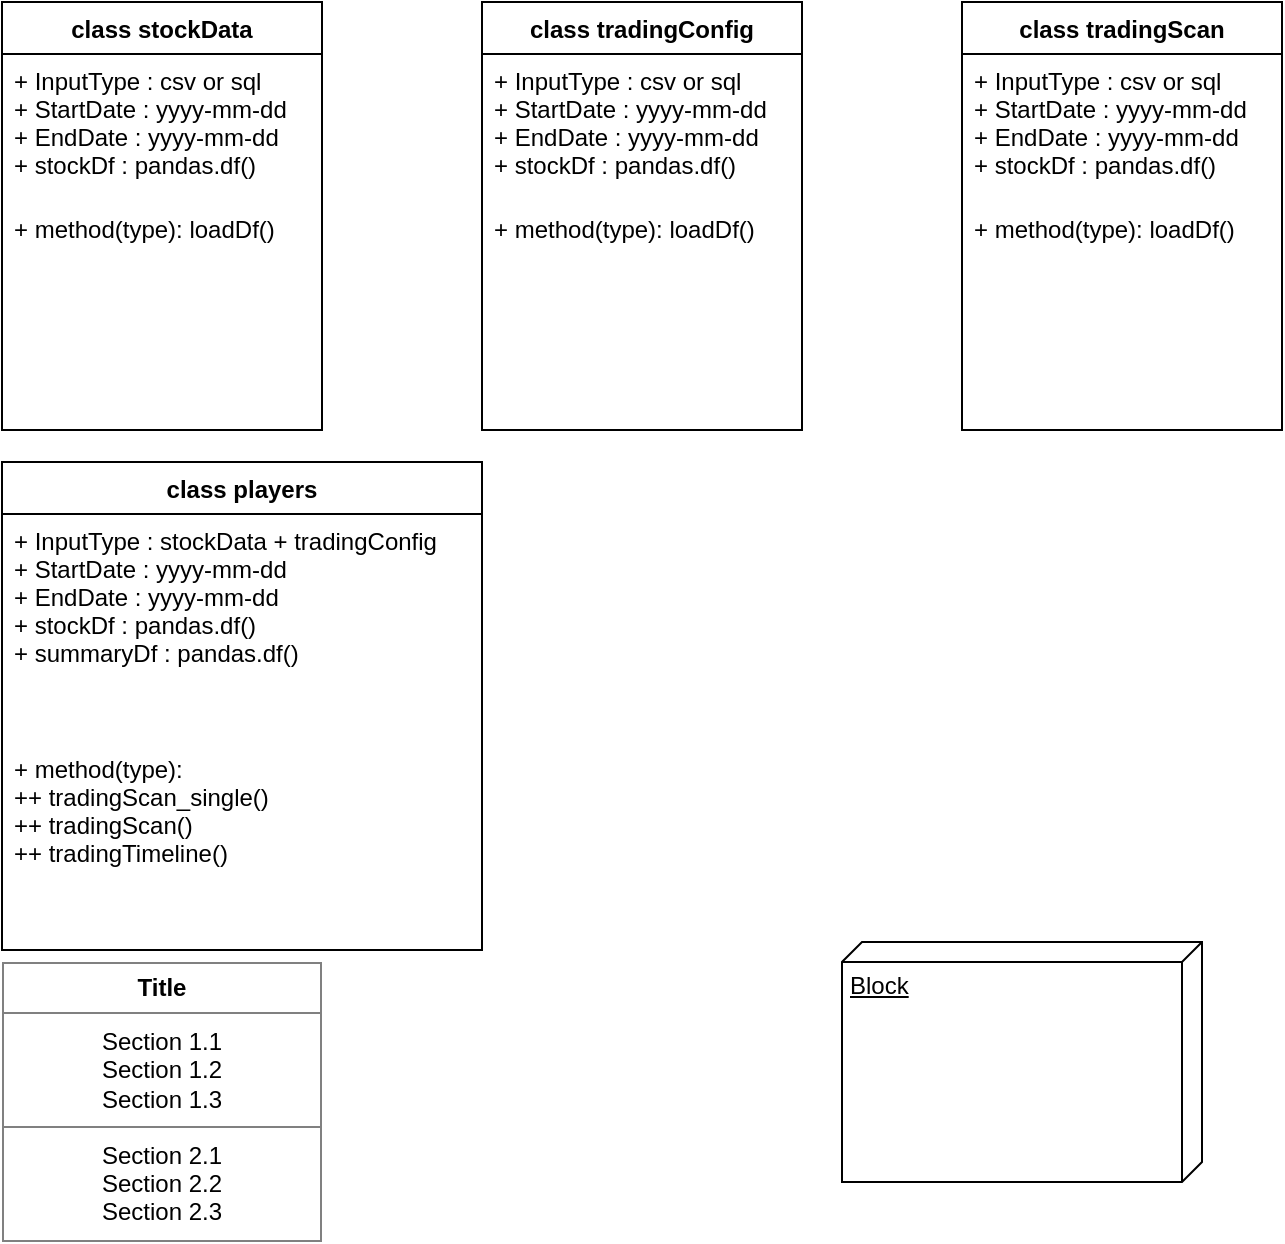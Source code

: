 <mxfile version="12.2.8-cern" type="device" pages="1"><diagram name="Page-1" id="5f0bae14-7c28-e335-631c-24af17079c00"><mxGraphModel dx="553" dy="411" grid="1" gridSize="10" guides="1" tooltips="1" connect="1" arrows="1" fold="1" page="1" pageScale="1" pageWidth="1100" pageHeight="850" background="#ffffff" math="0" shadow="0"><root><mxCell id="0"/><mxCell id="1" parent="0"/><mxCell id="SJLM6MIrOL1z_ULn890c-1" value="&lt;table border=&quot;1&quot; width=&quot;100%&quot; height=&quot;100%&quot; cellpadding=&quot;4&quot; style=&quot;width:100%;height:100%;border-collapse:collapse;&quot;&gt;&lt;tr&gt;&lt;th align=&quot;center&quot;&gt;&lt;b&gt;Title&lt;/b&gt;&lt;/th&gt;&lt;/tr&gt;&lt;tr&gt;&lt;td align=&quot;center&quot;&gt;Section 1.1&#10;Section 1.2&#10;Section 1.3&lt;/td&gt;&lt;/tr&gt;&lt;tr&gt;&lt;td align=&quot;center&quot;&gt;Section 2.1&#10;Section 2.2&#10;Section 2.3&lt;/td&gt;&lt;/tr&gt;&lt;/table&gt;" style="text;html=1;strokeColor=none;fillColor=none;overflow=fill;" vertex="1" parent="1"><mxGeometry x="120" y="580" width="160" height="140" as="geometry"/></mxCell><mxCell id="SJLM6MIrOL1z_ULn890c-2" value="class stockData" style="swimlane;fontStyle=1;align=center;verticalAlign=top;childLayout=stackLayout;horizontal=1;startSize=26;horizontalStack=0;resizeParent=1;resizeParentMax=0;resizeLast=0;collapsible=1;marginBottom=0;" vertex="1" parent="1"><mxGeometry x="120" y="100" width="160" height="214" as="geometry"/></mxCell><mxCell id="SJLM6MIrOL1z_ULn890c-3" value="+ InputType : csv or sql&#10;+ StartDate : yyyy-mm-dd&#10;+ EndDate : yyyy-mm-dd&#10;+ stockDf : pandas.df()" style="text;strokeColor=none;fillColor=none;align=left;verticalAlign=top;spacingLeft=4;spacingRight=4;overflow=hidden;rotatable=0;points=[[0,0.5],[1,0.5]];portConstraint=eastwest;" vertex="1" parent="SJLM6MIrOL1z_ULn890c-2"><mxGeometry y="26" width="160" height="74" as="geometry"/></mxCell><mxCell id="SJLM6MIrOL1z_ULn890c-5" value="+ method(type): loadDf()" style="text;strokeColor=none;fillColor=none;align=left;verticalAlign=top;spacingLeft=4;spacingRight=4;overflow=hidden;rotatable=0;points=[[0,0.5],[1,0.5]];portConstraint=eastwest;" vertex="1" parent="SJLM6MIrOL1z_ULn890c-2"><mxGeometry y="100" width="160" height="114" as="geometry"/></mxCell><mxCell id="SJLM6MIrOL1z_ULn890c-6" value="Block" style="verticalAlign=top;align=left;spacingTop=8;spacingLeft=2;spacingRight=12;shape=cube;size=10;direction=south;fontStyle=4;html=1;" vertex="1" parent="1"><mxGeometry x="540" y="570" width="180" height="120" as="geometry"/></mxCell><mxCell id="SJLM6MIrOL1z_ULn890c-9" value="class tradingConfig" style="swimlane;fontStyle=1;align=center;verticalAlign=top;childLayout=stackLayout;horizontal=1;startSize=26;horizontalStack=0;resizeParent=1;resizeParentMax=0;resizeLast=0;collapsible=1;marginBottom=0;" vertex="1" parent="1"><mxGeometry x="360" y="100" width="160" height="214" as="geometry"/></mxCell><mxCell id="SJLM6MIrOL1z_ULn890c-10" value="+ InputType : csv or sql&#10;+ StartDate : yyyy-mm-dd&#10;+ EndDate : yyyy-mm-dd&#10;+ stockDf : pandas.df()" style="text;strokeColor=none;fillColor=none;align=left;verticalAlign=top;spacingLeft=4;spacingRight=4;overflow=hidden;rotatable=0;points=[[0,0.5],[1,0.5]];portConstraint=eastwest;" vertex="1" parent="SJLM6MIrOL1z_ULn890c-9"><mxGeometry y="26" width="160" height="74" as="geometry"/></mxCell><mxCell id="SJLM6MIrOL1z_ULn890c-11" value="+ method(type): loadDf()" style="text;strokeColor=none;fillColor=none;align=left;verticalAlign=top;spacingLeft=4;spacingRight=4;overflow=hidden;rotatable=0;points=[[0,0.5],[1,0.5]];portConstraint=eastwest;" vertex="1" parent="SJLM6MIrOL1z_ULn890c-9"><mxGeometry y="100" width="160" height="114" as="geometry"/></mxCell><mxCell id="SJLM6MIrOL1z_ULn890c-12" value="class tradingScan" style="swimlane;fontStyle=1;align=center;verticalAlign=top;childLayout=stackLayout;horizontal=1;startSize=26;horizontalStack=0;resizeParent=1;resizeParentMax=0;resizeLast=0;collapsible=1;marginBottom=0;" vertex="1" parent="1"><mxGeometry x="600" y="100" width="160" height="214" as="geometry"/></mxCell><mxCell id="SJLM6MIrOL1z_ULn890c-13" value="+ InputType : csv or sql&#10;+ StartDate : yyyy-mm-dd&#10;+ EndDate : yyyy-mm-dd&#10;+ stockDf : pandas.df()" style="text;strokeColor=none;fillColor=none;align=left;verticalAlign=top;spacingLeft=4;spacingRight=4;overflow=hidden;rotatable=0;points=[[0,0.5],[1,0.5]];portConstraint=eastwest;" vertex="1" parent="SJLM6MIrOL1z_ULn890c-12"><mxGeometry y="26" width="160" height="74" as="geometry"/></mxCell><mxCell id="SJLM6MIrOL1z_ULn890c-14" value="+ method(type): loadDf()" style="text;strokeColor=none;fillColor=none;align=left;verticalAlign=top;spacingLeft=4;spacingRight=4;overflow=hidden;rotatable=0;points=[[0,0.5],[1,0.5]];portConstraint=eastwest;" vertex="1" parent="SJLM6MIrOL1z_ULn890c-12"><mxGeometry y="100" width="160" height="114" as="geometry"/></mxCell><mxCell id="SJLM6MIrOL1z_ULn890c-15" value="class players" style="swimlane;fontStyle=1;align=center;verticalAlign=top;childLayout=stackLayout;horizontal=1;startSize=26;horizontalStack=0;resizeParent=1;resizeParentMax=0;resizeLast=0;collapsible=1;marginBottom=0;" vertex="1" parent="1"><mxGeometry x="120" y="330" width="240" height="244" as="geometry"/></mxCell><mxCell id="SJLM6MIrOL1z_ULn890c-16" value="+ InputType : stockData + tradingConfig&#10;+ StartDate : yyyy-mm-dd&#10;+ EndDate : yyyy-mm-dd&#10;+ stockDf : pandas.df()&#10;+ summaryDf : pandas.df()" style="text;strokeColor=none;fillColor=none;align=left;verticalAlign=top;spacingLeft=4;spacingRight=4;overflow=hidden;rotatable=0;points=[[0,0.5],[1,0.5]];portConstraint=eastwest;" vertex="1" parent="SJLM6MIrOL1z_ULn890c-15"><mxGeometry y="26" width="240" height="114" as="geometry"/></mxCell><mxCell id="SJLM6MIrOL1z_ULn890c-17" value="+ method(type): &#10;++ tradingScan_single()&#10;++ tradingScan()&#10;++ tradingTimeline()" style="text;strokeColor=none;fillColor=none;align=left;verticalAlign=top;spacingLeft=4;spacingRight=4;overflow=hidden;rotatable=0;points=[[0,0.5],[1,0.5]];portConstraint=eastwest;" vertex="1" parent="SJLM6MIrOL1z_ULn890c-15"><mxGeometry y="140" width="240" height="104" as="geometry"/></mxCell></root></mxGraphModel></diagram></mxfile>
